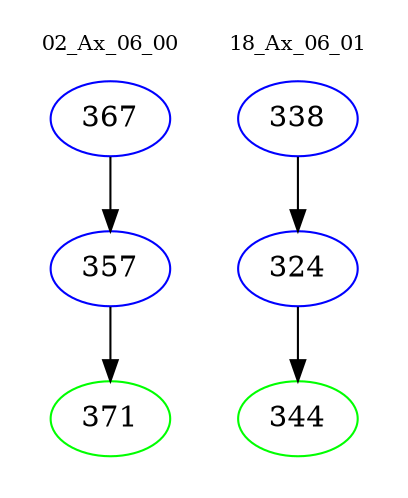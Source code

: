 digraph{
subgraph cluster_0 {
color = white
label = "02_Ax_06_00";
fontsize=10;
T0_367 [label="367", color="blue"]
T0_367 -> T0_357 [color="black"]
T0_357 [label="357", color="blue"]
T0_357 -> T0_371 [color="black"]
T0_371 [label="371", color="green"]
}
subgraph cluster_1 {
color = white
label = "18_Ax_06_01";
fontsize=10;
T1_338 [label="338", color="blue"]
T1_338 -> T1_324 [color="black"]
T1_324 [label="324", color="blue"]
T1_324 -> T1_344 [color="black"]
T1_344 [label="344", color="green"]
}
}
